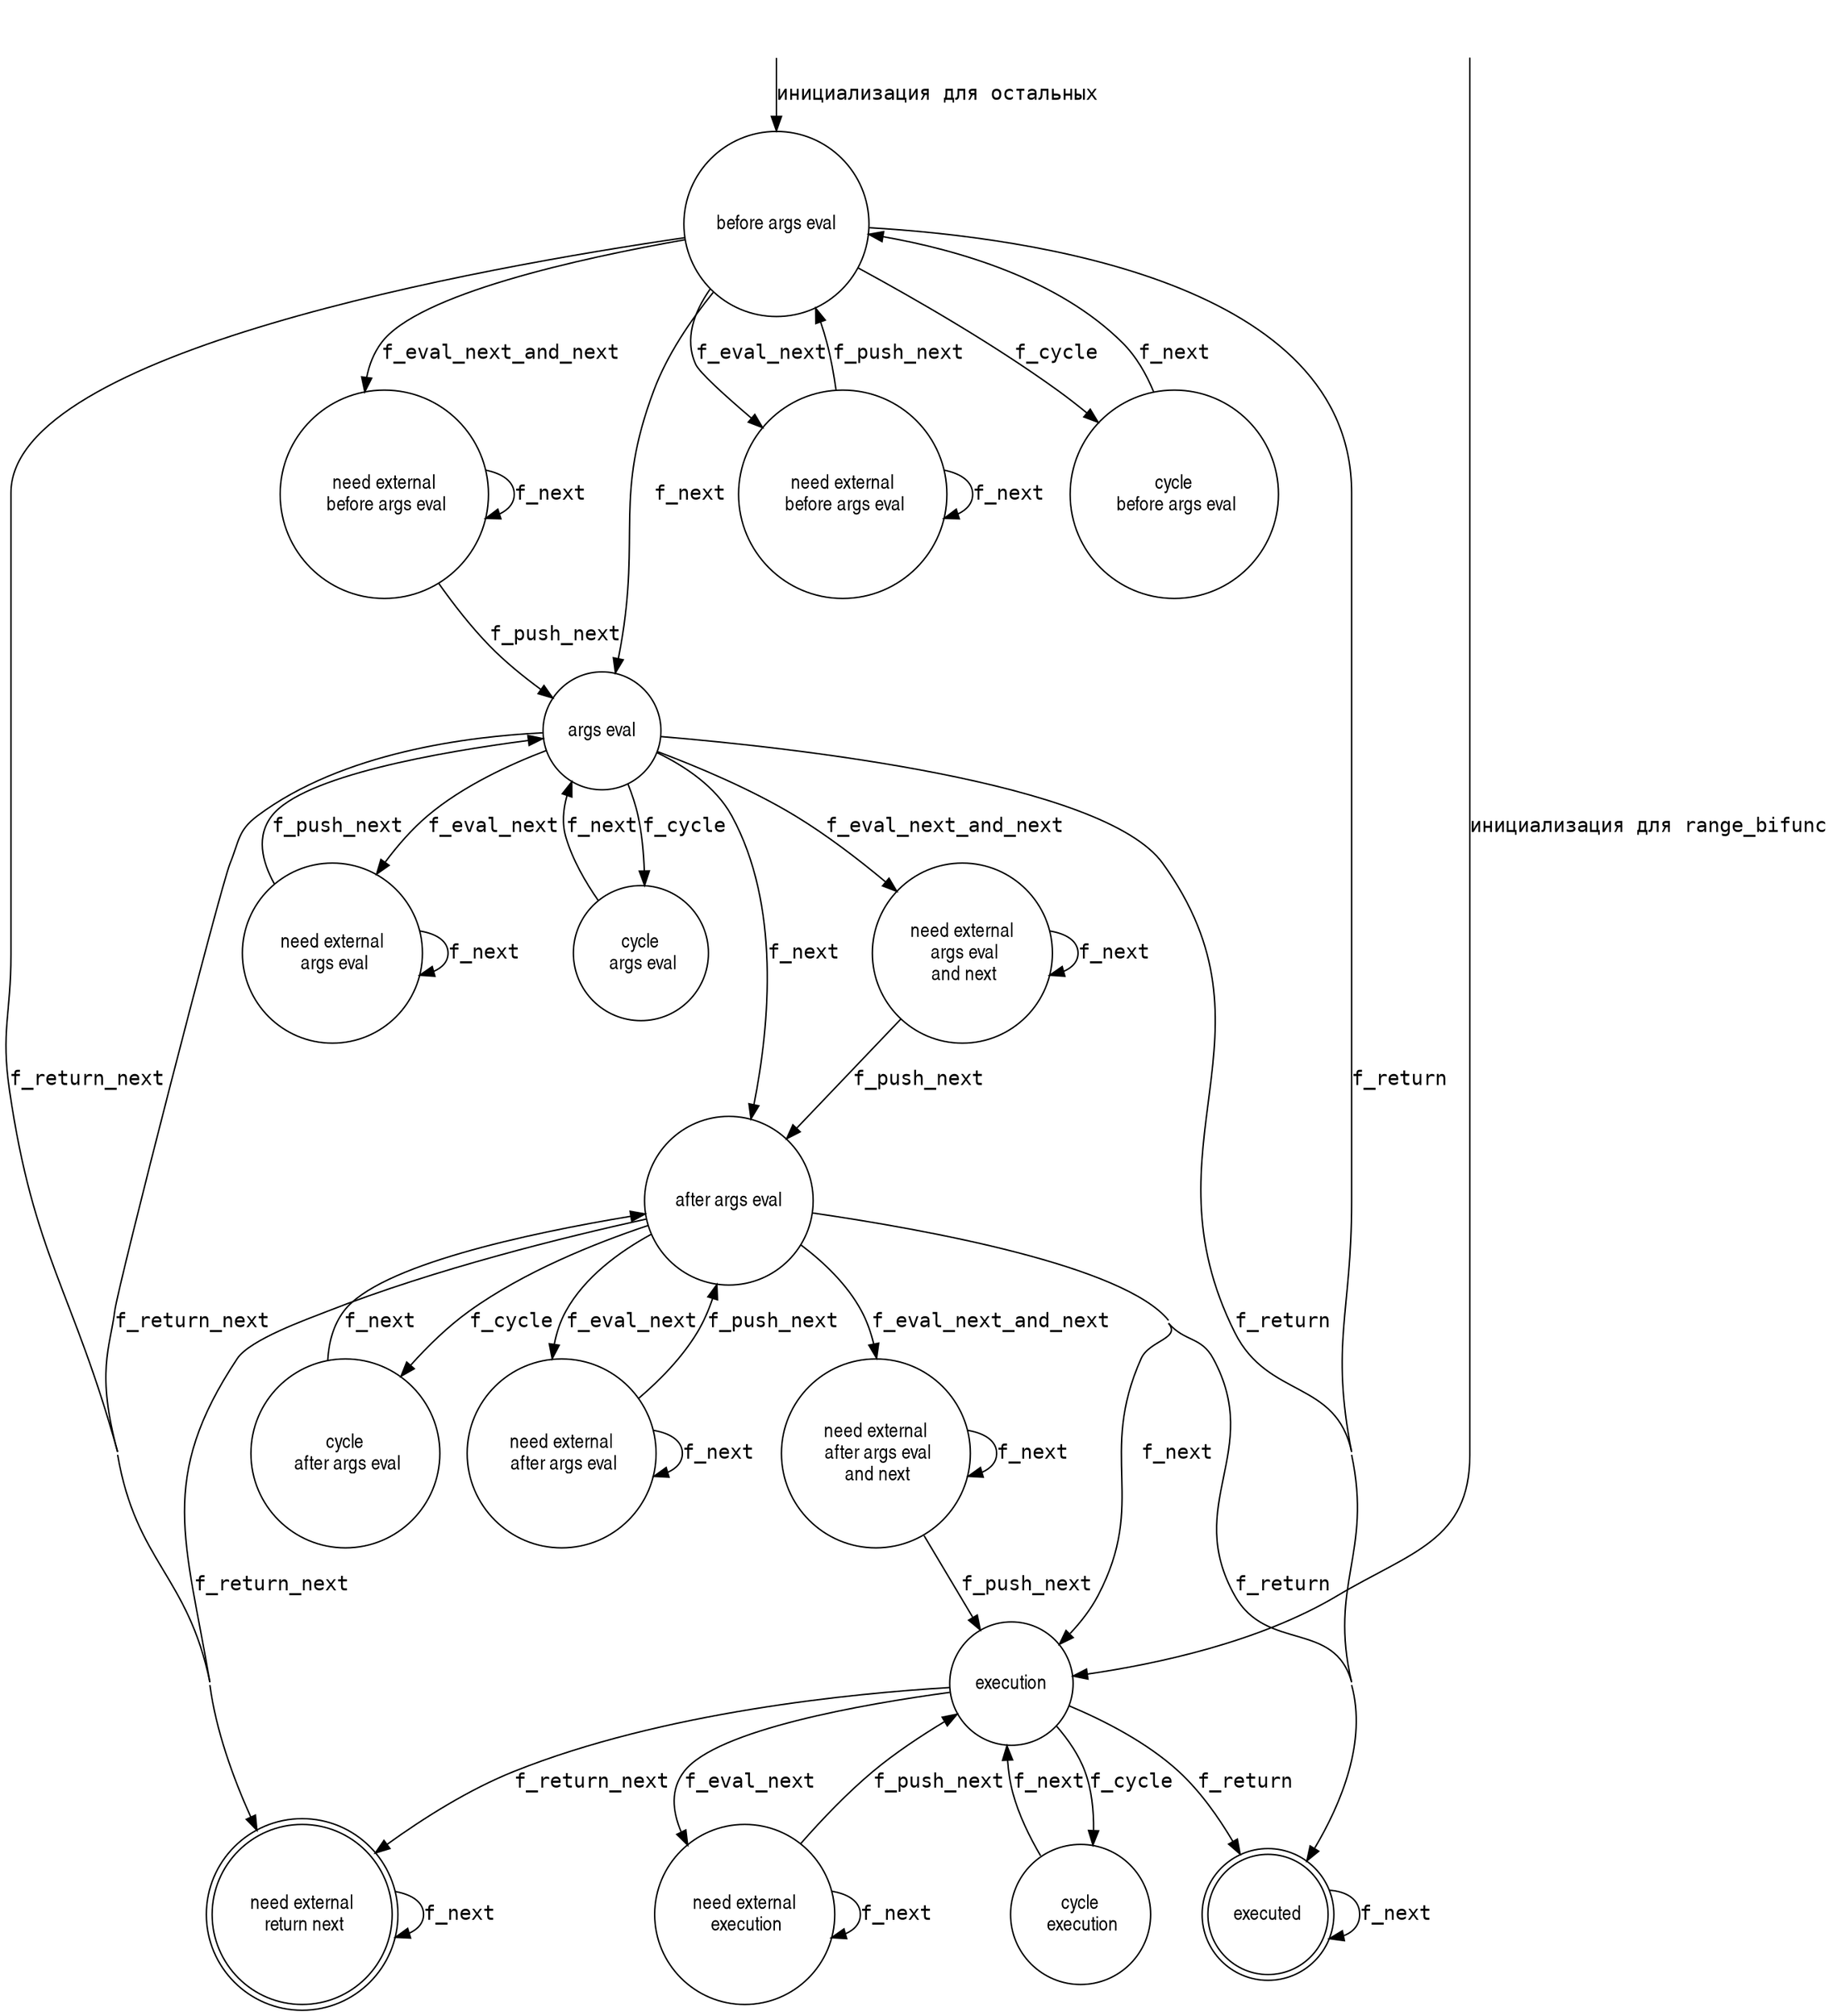 digraph INITIAL {
    rankdir=TR;
    concentrate=true;
    node [fontname="ArialNarrow", shape=circle];
    edge [fontname="Courier"];

    init1 [root=true,peripheries=0,label=""];
    init2 [root=true,peripheries=0,label=""];

    { rank=same; "init1" "init2"};

    init1 -> before_args_eval [label="инициализация для остальных"];
    init2 -> execution        [label="инициализация для range_bifunc"];

    executed                    [label="executed",peripheries=2];

    before_args_eval                [label="before args eval"];
    args_eval                      [label="args eval"];
    after_args_eval                [label="after args eval"];
    execution                      [label="execution"];
    need_external_return_next                        [label="retrun next",peripheries=2];
    executed                    [label="executed",peripheries=2];

    need_external_before_args_eval [label="need external\n before args eval"];
    need_external_args_eval [label="need external\n args eval"];
    need_external_after_args_eval [label="need external\n after args eval"];
    need_external_before_args_eval_plus_next [label="need external\n before args eval"];
    need_external_args_eval_plus_next [label="need external\n args eval\n and next"];
    need_external_after_args_eval_plus_next [label="need external\n after args eval\n and next"];
    need_external_execution [label="need external\n execution"];
    need_external_return_next [label="need external\n return next"];

    cycle_before_args_eval [label="cycle\n before args eval"];
    cycle_args_eval [label="cycle\n args eval"];
    cycle_after_args_eval  [label="cycle\n after args eval"];
    cycle_execution [label="cycle\n execution"];



    //f_next
    before_args_eval -> args_eval [label="f_next"]
    args_eval -> after_args_eval [label="f_next"]
    after_args_eval -> execution [label="f_next"]
    cycle_before_args_eval -> before_args_eval [label="f_next"]
    cycle_args_eval -> args_eval [label="f_next"]
    cycle_after_args_eval -> after_args_eval [label="f_next"]
    cycle_execution -> execution [label="f_next"]

    need_external_before_args_eval -> need_external_before_args_eval [label="f_next"]
    need_external_args_eval -> need_external_args_eval [label="f_next"]
    need_external_after_args_eval -> need_external_after_args_eval [label="f_next"]
    need_external_before_args_eval_plus_next -> need_external_before_args_eval_plus_next [label="f_next"]
    need_external_args_eval_plus_next -> need_external_args_eval_plus_next [label="f_next"]
    need_external_after_args_eval_plus_next -> need_external_after_args_eval_plus_next [label="f_next"]
    need_external_execution -> need_external_execution [label="f_next"]
    need_external_return_next -> need_external_return_next [label="f_next"]
    executed -> executed [label="f_next"]

    //f_return_next
    before_args_eval -> need_external_return_next [label="f_return_next"]
    args_eval -> need_external_return_next [label="f_return_next"]
    after_args_eval -> need_external_return_next [label="f_return_next"]
    execution -> need_external_return_next [label="f_return_next"]

    //f_eval_next
    before_args_eval -> need_external_before_args_eval [label="f_eval_next"]
    args_eval -> need_external_args_eval [label="f_eval_next"]
    after_args_eval -> need_external_after_args_eval [label="f_eval_next"]
    execution -> need_external_execution [label="f_eval_next"]

    //f_eval_next_and_next
    before_args_eval -> need_external_before_args_eval_plus_next [label="f_eval_next_and_next"]
    args_eval -> need_external_args_eval_plus_next [label="f_eval_next_and_next"]
    after_args_eval -> need_external_after_args_eval_plus_next [label="f_eval_next_and_next"]

    //f_cycle
    before_args_eval -> cycle_before_args_eval [label="f_cycle"]
    args_eval -> cycle_args_eval [label="f_cycle"]
    after_args_eval -> cycle_after_args_eval [label="f_cycle"]
    execution -> cycle_execution [label="f_cycle"]

    //f_return
    before_args_eval -> executed [label="f_return"]
    args_eval -> executed [label="f_return"]
    after_args_eval -> executed [label="f_return"]
    execution -> executed [label="f_return"]

    //f_push_next
    need_external_before_args_eval -> before_args_eval [label="f_push_next"]
    need_external_args_eval -> args_eval [label="f_push_next"]
    need_external_after_args_eval -> after_args_eval [label="f_push_next"]
    need_external_before_args_eval_plus_next -> args_eval [label="f_push_next"]
    need_external_args_eval_plus_next -> after_args_eval [label="f_push_next"]
    need_external_after_args_eval_plus_next -> execution [label="f_push_next"]
    need_external_execution -> execution [label="f_push_next"]
}
